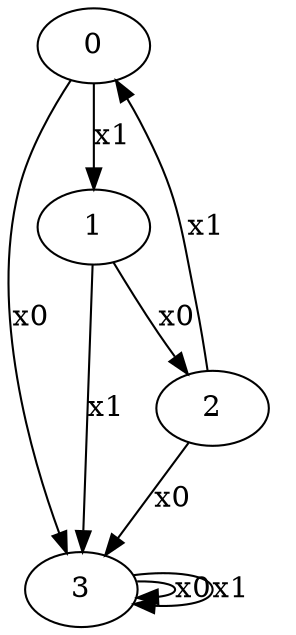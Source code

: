digraph {
	0 -> 3[label=x0];
	0 -> 1[label=x1];
	1 -> 2[label=x0];
	1 -> 3[label=x1];
	2 -> 3[label=x0];
	2 -> 0[label=x1];
	3 -> 3[label=x0];
	3 -> 3[label=x1];
}